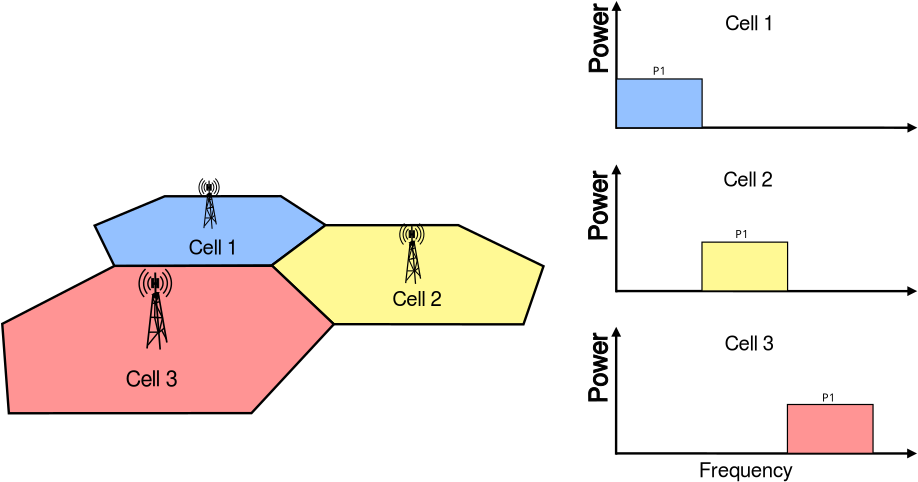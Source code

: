 <?xml version="1.0" encoding="UTF-8"?>
<dia:diagram xmlns:dia="http://www.lysator.liu.se/~alla/dia/">
  <dia:layer name="Background" visible="true" active="true">
    <dia:object type="Standard - Polygon" version="0" id="O0">
      <dia:attribute name="obj_pos">
        <dia:point val="14.871,20.615"/>
      </dia:attribute>
      <dia:attribute name="obj_bb">
        <dia:rectangle val="8.9,20.504;28.468,26.537"/>
      </dia:attribute>
      <dia:attribute name="poly_points">
        <dia:point val="14.871,20.615"/>
        <dia:point val="24.552,20.604"/>
        <dia:point val="28.293,23.025"/>
        <dia:point val="23.781,26.381"/>
        <dia:point val="10.687,26.436"/>
        <dia:point val="9.037,23.053"/>
      </dia:attribute>
      <dia:attribute name="line_width">
        <dia:real val="0.2"/>
      </dia:attribute>
      <dia:attribute name="inner_color">
        <dia:color val="#94c1ff"/>
      </dia:attribute>
      <dia:attribute name="show_background">
        <dia:boolean val="true"/>
      </dia:attribute>
    </dia:object>
    <dia:object type="Standard - Polygon" version="0" id="O1">
      <dia:attribute name="obj_pos">
        <dia:point val="28.264,23.024"/>
      </dia:attribute>
      <dia:attribute name="obj_bb">
        <dia:rectangle val="23.631,22.919;46.564,31.387"/>
      </dia:attribute>
      <dia:attribute name="poly_points">
        <dia:point val="28.264,23.024"/>
        <dia:point val="39.335,23.019"/>
        <dia:point val="46.44,26.442"/>
        <dia:point val="44.771,31.287"/>
        <dia:point val="28.961,31.272"/>
        <dia:point val="23.786,26.382"/>
      </dia:attribute>
      <dia:attribute name="line_width">
        <dia:real val="0.2"/>
      </dia:attribute>
      <dia:attribute name="inner_color">
        <dia:color val="#fff994"/>
      </dia:attribute>
      <dia:attribute name="show_background">
        <dia:boolean val="true"/>
      </dia:attribute>
    </dia:object>
    <dia:object type="Standard - Polygon" version="0" id="O2">
      <dia:attribute name="obj_pos">
        <dia:point val="10.697,26.413"/>
      </dia:attribute>
      <dia:attribute name="obj_bb">
        <dia:rectangle val="1.232,26.306;29.11,38.795"/>
      </dia:attribute>
      <dia:attribute name="poly_points">
        <dia:point val="10.697,26.413"/>
        <dia:point val="23.831,26.406"/>
        <dia:point val="28.969,31.275"/>
        <dia:point val="22.103,38.685"/>
        <dia:point val="1.887,38.695"/>
        <dia:point val="1.337,31.245"/>
      </dia:attribute>
      <dia:attribute name="line_width">
        <dia:real val="0.2"/>
      </dia:attribute>
      <dia:attribute name="inner_color">
        <dia:color val="#ff9494"/>
      </dia:attribute>
      <dia:attribute name="show_background">
        <dia:boolean val="true"/>
      </dia:attribute>
    </dia:object>
    <dia:object type="Standard - Text" version="1" id="O3">
      <dia:attribute name="obj_pos">
        <dia:point val="11.633,36.443"/>
      </dia:attribute>
      <dia:attribute name="obj_bb">
        <dia:rectangle val="11.633,34.815;16.108,36.805"/>
      </dia:attribute>
      <dia:attribute name="text">
        <dia:composite type="text">
          <dia:attribute name="string">
            <dia:string>#Cell 3#</dia:string>
          </dia:attribute>
          <dia:attribute name="font">
            <dia:font family="FreeSans" style="0" name="Courier"/>
          </dia:attribute>
          <dia:attribute name="height">
            <dia:real val="2.258"/>
          </dia:attribute>
          <dia:attribute name="pos">
            <dia:point val="11.633,36.443"/>
          </dia:attribute>
          <dia:attribute name="color">
            <dia:color val="#000000"/>
          </dia:attribute>
          <dia:attribute name="alignment">
            <dia:enum val="0"/>
          </dia:attribute>
        </dia:composite>
      </dia:attribute>
      <dia:attribute name="valign">
        <dia:enum val="3"/>
      </dia:attribute>
    </dia:object>
    <dia:object type="Standard - Text" version="1" id="O4">
      <dia:attribute name="obj_pos">
        <dia:point val="16.872,25.473"/>
      </dia:attribute>
      <dia:attribute name="obj_bb">
        <dia:rectangle val="16.872,23.948;21.064,25.813"/>
      </dia:attribute>
      <dia:attribute name="text">
        <dia:composite type="text">
          <dia:attribute name="string">
            <dia:string>#Cell 1#</dia:string>
          </dia:attribute>
          <dia:attribute name="font">
            <dia:font family="FreeSans" style="0" name="Courier"/>
          </dia:attribute>
          <dia:attribute name="height">
            <dia:real val="2.117"/>
          </dia:attribute>
          <dia:attribute name="pos">
            <dia:point val="16.872,25.473"/>
          </dia:attribute>
          <dia:attribute name="color">
            <dia:color val="#000000"/>
          </dia:attribute>
          <dia:attribute name="alignment">
            <dia:enum val="0"/>
          </dia:attribute>
        </dia:composite>
      </dia:attribute>
      <dia:attribute name="valign">
        <dia:enum val="3"/>
      </dia:attribute>
    </dia:object>
    <dia:object type="Standard - Text" version="1" id="O5">
      <dia:attribute name="obj_pos">
        <dia:point val="33.863,29.766"/>
      </dia:attribute>
      <dia:attribute name="obj_bb">
        <dia:rectangle val="33.863,28.241;38.056,30.106"/>
      </dia:attribute>
      <dia:attribute name="text">
        <dia:composite type="text">
          <dia:attribute name="string">
            <dia:string>#Cell 2#</dia:string>
          </dia:attribute>
          <dia:attribute name="font">
            <dia:font family="FreeSans" style="0" name="Courier"/>
          </dia:attribute>
          <dia:attribute name="height">
            <dia:real val="2.117"/>
          </dia:attribute>
          <dia:attribute name="pos">
            <dia:point val="33.863,29.766"/>
          </dia:attribute>
          <dia:attribute name="color">
            <dia:color val="#000000"/>
          </dia:attribute>
          <dia:attribute name="alignment">
            <dia:enum val="0"/>
          </dia:attribute>
        </dia:composite>
      </dia:attribute>
      <dia:attribute name="valign">
        <dia:enum val="3"/>
      </dia:attribute>
    </dia:object>
    <dia:object type="Standard - Text" version="1" id="O6">
      <dia:attribute name="obj_pos">
        <dia:point val="61.578,6.77"/>
      </dia:attribute>
      <dia:attribute name="obj_bb">
        <dia:rectangle val="61.578,5.245;65.771,7.11"/>
      </dia:attribute>
      <dia:attribute name="text">
        <dia:composite type="text">
          <dia:attribute name="string">
            <dia:string>#Cell 1#</dia:string>
          </dia:attribute>
          <dia:attribute name="font">
            <dia:font family="FreeSans" style="0" name="Courier"/>
          </dia:attribute>
          <dia:attribute name="height">
            <dia:real val="2.117"/>
          </dia:attribute>
          <dia:attribute name="pos">
            <dia:point val="61.578,6.77"/>
          </dia:attribute>
          <dia:attribute name="color">
            <dia:color val="#000000"/>
          </dia:attribute>
          <dia:attribute name="alignment">
            <dia:enum val="0"/>
          </dia:attribute>
        </dia:composite>
      </dia:attribute>
      <dia:attribute name="valign">
        <dia:enum val="3"/>
      </dia:attribute>
    </dia:object>
    <dia:object type="Standard - Text" version="1" id="O7">
      <dia:attribute name="obj_pos">
        <dia:point val="61.439,19.791"/>
      </dia:attribute>
      <dia:attribute name="obj_bb">
        <dia:rectangle val="61.439,18.266;65.632,20.131"/>
      </dia:attribute>
      <dia:attribute name="text">
        <dia:composite type="text">
          <dia:attribute name="string">
            <dia:string>#Cell 2#</dia:string>
          </dia:attribute>
          <dia:attribute name="font">
            <dia:font family="FreeSans" style="0" name="Courier"/>
          </dia:attribute>
          <dia:attribute name="height">
            <dia:real val="2.117"/>
          </dia:attribute>
          <dia:attribute name="pos">
            <dia:point val="61.439,19.791"/>
          </dia:attribute>
          <dia:attribute name="color">
            <dia:color val="#000000"/>
          </dia:attribute>
          <dia:attribute name="alignment">
            <dia:enum val="0"/>
          </dia:attribute>
        </dia:composite>
      </dia:attribute>
      <dia:attribute name="valign">
        <dia:enum val="3"/>
      </dia:attribute>
    </dia:object>
    <dia:object type="Standard - Text" version="1" id="O8">
      <dia:attribute name="obj_pos">
        <dia:point val="61.553,33.467"/>
      </dia:attribute>
      <dia:attribute name="obj_bb">
        <dia:rectangle val="61.553,31.942;65.745,33.807"/>
      </dia:attribute>
      <dia:attribute name="text">
        <dia:composite type="text">
          <dia:attribute name="string">
            <dia:string>#Cell 3#</dia:string>
          </dia:attribute>
          <dia:attribute name="font">
            <dia:font family="FreeSans" style="0" name="Courier"/>
          </dia:attribute>
          <dia:attribute name="height">
            <dia:real val="2.117"/>
          </dia:attribute>
          <dia:attribute name="pos">
            <dia:point val="61.553,33.467"/>
          </dia:attribute>
          <dia:attribute name="color">
            <dia:color val="#000000"/>
          </dia:attribute>
          <dia:attribute name="alignment">
            <dia:enum val="0"/>
          </dia:attribute>
        </dia:composite>
      </dia:attribute>
      <dia:attribute name="valign">
        <dia:enum val="3"/>
      </dia:attribute>
    </dia:object>
    <dia:object type="Standard - Text" version="1" id="O9">
      <dia:attribute name="obj_pos">
        <dia:point val="59.39,44.033"/>
      </dia:attribute>
      <dia:attribute name="obj_bb">
        <dia:rectangle val="59.39,42.508;67.207,44.373"/>
      </dia:attribute>
      <dia:attribute name="text">
        <dia:composite type="text">
          <dia:attribute name="string">
            <dia:string>#Frequency#</dia:string>
          </dia:attribute>
          <dia:attribute name="font">
            <dia:font family="FreeSans" style="0" name="Courier"/>
          </dia:attribute>
          <dia:attribute name="height">
            <dia:real val="2.117"/>
          </dia:attribute>
          <dia:attribute name="pos">
            <dia:point val="59.39,44.033"/>
          </dia:attribute>
          <dia:attribute name="color">
            <dia:color val="#000000"/>
          </dia:attribute>
          <dia:attribute name="alignment">
            <dia:enum val="0"/>
          </dia:attribute>
        </dia:composite>
      </dia:attribute>
      <dia:attribute name="valign">
        <dia:enum val="3"/>
      </dia:attribute>
    </dia:object>
    <dia:object type="Standard - Line" version="0" id="O10">
      <dia:attribute name="obj_pos">
        <dia:point val="52.47,42.042"/>
      </dia:attribute>
      <dia:attribute name="obj_bb">
        <dia:rectangle val="52.37,41.634;77.668,42.458"/>
      </dia:attribute>
      <dia:attribute name="conn_endpoints">
        <dia:point val="52.47,42.042"/>
        <dia:point val="77.444,42.046"/>
      </dia:attribute>
      <dia:attribute name="numcp">
        <dia:int val="1"/>
      </dia:attribute>
      <dia:attribute name="line_width">
        <dia:real val="0.2"/>
      </dia:attribute>
      <dia:attribute name="end_arrow">
        <dia:enum val="3"/>
      </dia:attribute>
      <dia:attribute name="end_arrow_length">
        <dia:real val="0.5"/>
      </dia:attribute>
      <dia:attribute name="end_arrow_width">
        <dia:real val="0.5"/>
      </dia:attribute>
    </dia:object>
    <dia:object type="Standard - Line" version="0" id="O11">
      <dia:attribute name="obj_pos">
        <dia:point val="52.49,42.144"/>
      </dia:attribute>
      <dia:attribute name="obj_bb">
        <dia:rectangle val="52.086,31.388;52.909,42.244"/>
      </dia:attribute>
      <dia:attribute name="conn_endpoints">
        <dia:point val="52.49,42.144"/>
        <dia:point val="52.498,31.611"/>
      </dia:attribute>
      <dia:attribute name="numcp">
        <dia:int val="1"/>
      </dia:attribute>
      <dia:attribute name="line_width">
        <dia:real val="0.2"/>
      </dia:attribute>
      <dia:attribute name="end_arrow">
        <dia:enum val="3"/>
      </dia:attribute>
      <dia:attribute name="end_arrow_length">
        <dia:real val="0.5"/>
      </dia:attribute>
      <dia:attribute name="end_arrow_width">
        <dia:real val="0.5"/>
      </dia:attribute>
    </dia:object>
    <dia:object type="Standard - Outline" version="0" id="O12">
      <dia:attribute name="obj_pos">
        <dia:point val="50.197,37.672"/>
      </dia:attribute>
      <dia:attribute name="obj_bb">
        <dia:rectangle val="50.197,32.046;51.697,37.672"/>
      </dia:attribute>
      <dia:attribute name="meta">
        <dia:composite type="dict"/>
      </dia:attribute>
      <dia:attribute name="name">
        <dia:string>#Power#</dia:string>
      </dia:attribute>
      <dia:attribute name="rotation">
        <dia:real val="90"/>
      </dia:attribute>
      <dia:attribute name="text_font">
        <dia:font family="FreeSans" style="0" name="Courier"/>
      </dia:attribute>
      <dia:attribute name="text_height">
        <dia:real val="2.117"/>
      </dia:attribute>
      <dia:attribute name="line_width">
        <dia:real val="0"/>
      </dia:attribute>
      <dia:attribute name="line_colour">
        <dia:color val="#000000"/>
      </dia:attribute>
      <dia:attribute name="fill_colour">
        <dia:color val="#000000"/>
      </dia:attribute>
      <dia:attribute name="show_background">
        <dia:boolean val="true"/>
      </dia:attribute>
    </dia:object>
    <dia:object type="Standard - Text" version="1" id="O13">
      <dia:attribute name="obj_pos">
        <dia:point val="69.657,37.72"/>
      </dia:attribute>
      <dia:attribute name="obj_bb">
        <dia:rectangle val="69.657,36.88;70.777,37.935"/>
      </dia:attribute>
      <dia:attribute name="text">
        <dia:composite type="text">
          <dia:attribute name="string">
            <dia:string>#P1#</dia:string>
          </dia:attribute>
          <dia:attribute name="font">
            <dia:font family="sans" style="0" name="Helvetica"/>
          </dia:attribute>
          <dia:attribute name="height">
            <dia:real val="1.129"/>
          </dia:attribute>
          <dia:attribute name="pos">
            <dia:point val="69.657,37.72"/>
          </dia:attribute>
          <dia:attribute name="color">
            <dia:color val="#000000"/>
          </dia:attribute>
          <dia:attribute name="alignment">
            <dia:enum val="0"/>
          </dia:attribute>
        </dia:composite>
      </dia:attribute>
      <dia:attribute name="valign">
        <dia:enum val="3"/>
      </dia:attribute>
    </dia:object>
    <dia:object type="Standard - Line" version="0" id="O14">
      <dia:attribute name="obj_pos">
        <dia:point val="52.485,28.514"/>
      </dia:attribute>
      <dia:attribute name="obj_bb">
        <dia:rectangle val="52.385,28.106;77.683,28.93"/>
      </dia:attribute>
      <dia:attribute name="conn_endpoints">
        <dia:point val="52.485,28.514"/>
        <dia:point val="77.46,28.518"/>
      </dia:attribute>
      <dia:attribute name="numcp">
        <dia:int val="1"/>
      </dia:attribute>
      <dia:attribute name="line_width">
        <dia:real val="0.2"/>
      </dia:attribute>
      <dia:attribute name="end_arrow">
        <dia:enum val="3"/>
      </dia:attribute>
      <dia:attribute name="end_arrow_length">
        <dia:real val="0.5"/>
      </dia:attribute>
      <dia:attribute name="end_arrow_width">
        <dia:real val="0.5"/>
      </dia:attribute>
    </dia:object>
    <dia:object type="Standard - Line" version="0" id="O15">
      <dia:attribute name="obj_pos">
        <dia:point val="52.505,28.616"/>
      </dia:attribute>
      <dia:attribute name="obj_bb">
        <dia:rectangle val="52.101,17.859;52.925,28.716"/>
      </dia:attribute>
      <dia:attribute name="conn_endpoints">
        <dia:point val="52.505,28.616"/>
        <dia:point val="52.514,18.083"/>
      </dia:attribute>
      <dia:attribute name="numcp">
        <dia:int val="1"/>
      </dia:attribute>
      <dia:attribute name="line_width">
        <dia:real val="0.2"/>
      </dia:attribute>
      <dia:attribute name="end_arrow">
        <dia:enum val="3"/>
      </dia:attribute>
      <dia:attribute name="end_arrow_length">
        <dia:real val="0.5"/>
      </dia:attribute>
      <dia:attribute name="end_arrow_width">
        <dia:real val="0.5"/>
      </dia:attribute>
    </dia:object>
    <dia:object type="Standard - Text" version="1" id="O16">
      <dia:attribute name="obj_pos">
        <dia:point val="62.41,24.095"/>
      </dia:attribute>
      <dia:attribute name="obj_bb">
        <dia:rectangle val="62.41,23.255;63.53,24.31"/>
      </dia:attribute>
      <dia:attribute name="text">
        <dia:composite type="text">
          <dia:attribute name="string">
            <dia:string>#P1#</dia:string>
          </dia:attribute>
          <dia:attribute name="font">
            <dia:font family="sans" style="0" name="Helvetica"/>
          </dia:attribute>
          <dia:attribute name="height">
            <dia:real val="1.129"/>
          </dia:attribute>
          <dia:attribute name="pos">
            <dia:point val="62.41,24.095"/>
          </dia:attribute>
          <dia:attribute name="color">
            <dia:color val="#000000"/>
          </dia:attribute>
          <dia:attribute name="alignment">
            <dia:enum val="0"/>
          </dia:attribute>
        </dia:composite>
      </dia:attribute>
      <dia:attribute name="valign">
        <dia:enum val="3"/>
      </dia:attribute>
    </dia:object>
    <dia:object type="Standard - Line" version="0" id="O17">
      <dia:attribute name="obj_pos">
        <dia:point val="52.496,14.895"/>
      </dia:attribute>
      <dia:attribute name="obj_bb">
        <dia:rectangle val="52.396,14.487;77.694,15.31"/>
      </dia:attribute>
      <dia:attribute name="conn_endpoints">
        <dia:point val="52.496,14.895"/>
        <dia:point val="77.47,14.899"/>
      </dia:attribute>
      <dia:attribute name="numcp">
        <dia:int val="1"/>
      </dia:attribute>
      <dia:attribute name="line_width">
        <dia:real val="0.2"/>
      </dia:attribute>
      <dia:attribute name="end_arrow">
        <dia:enum val="3"/>
      </dia:attribute>
      <dia:attribute name="end_arrow_length">
        <dia:real val="0.5"/>
      </dia:attribute>
      <dia:attribute name="end_arrow_width">
        <dia:real val="0.5"/>
      </dia:attribute>
    </dia:object>
    <dia:object type="Standard - Line" version="0" id="O18">
      <dia:attribute name="obj_pos">
        <dia:point val="52.516,14.997"/>
      </dia:attribute>
      <dia:attribute name="obj_bb">
        <dia:rectangle val="52.112,4.24;52.935,15.097"/>
      </dia:attribute>
      <dia:attribute name="conn_endpoints">
        <dia:point val="52.516,14.997"/>
        <dia:point val="52.524,4.464"/>
      </dia:attribute>
      <dia:attribute name="numcp">
        <dia:int val="1"/>
      </dia:attribute>
      <dia:attribute name="line_width">
        <dia:real val="0.2"/>
      </dia:attribute>
      <dia:attribute name="end_arrow">
        <dia:enum val="3"/>
      </dia:attribute>
      <dia:attribute name="end_arrow_length">
        <dia:real val="0.5"/>
      </dia:attribute>
      <dia:attribute name="end_arrow_width">
        <dia:real val="0.5"/>
      </dia:attribute>
    </dia:object>
    <dia:object type="Standard - Text" version="1" id="O19">
      <dia:attribute name="obj_pos">
        <dia:point val="55.548,10.476"/>
      </dia:attribute>
      <dia:attribute name="obj_bb">
        <dia:rectangle val="55.548,9.636;56.668,10.691"/>
      </dia:attribute>
      <dia:attribute name="text">
        <dia:composite type="text">
          <dia:attribute name="string">
            <dia:string>#P1#</dia:string>
          </dia:attribute>
          <dia:attribute name="font">
            <dia:font family="sans" style="0" name="Helvetica"/>
          </dia:attribute>
          <dia:attribute name="height">
            <dia:real val="1.129"/>
          </dia:attribute>
          <dia:attribute name="pos">
            <dia:point val="55.548,10.476"/>
          </dia:attribute>
          <dia:attribute name="color">
            <dia:color val="#000000"/>
          </dia:attribute>
          <dia:attribute name="alignment">
            <dia:enum val="0"/>
          </dia:attribute>
        </dia:composite>
      </dia:attribute>
      <dia:attribute name="valign">
        <dia:enum val="3"/>
      </dia:attribute>
    </dia:object>
    <dia:object type="Standard - Box" version="0" id="O20">
      <dia:attribute name="obj_pos">
        <dia:point val="52.525,10.838"/>
      </dia:attribute>
      <dia:attribute name="obj_bb">
        <dia:rectangle val="52.475,10.788;59.708,14.956"/>
      </dia:attribute>
      <dia:attribute name="elem_corner">
        <dia:point val="52.525,10.838"/>
      </dia:attribute>
      <dia:attribute name="elem_width">
        <dia:real val="7.133"/>
      </dia:attribute>
      <dia:attribute name="elem_height">
        <dia:real val="4.068"/>
      </dia:attribute>
      <dia:attribute name="border_width">
        <dia:real val="0.1"/>
      </dia:attribute>
      <dia:attribute name="inner_color">
        <dia:color val="#94c1ff"/>
      </dia:attribute>
      <dia:attribute name="show_background">
        <dia:boolean val="true"/>
      </dia:attribute>
    </dia:object>
    <dia:object type="Standard - Box" version="0" id="O21">
      <dia:attribute name="obj_pos">
        <dia:point val="59.648,24.435"/>
      </dia:attribute>
      <dia:attribute name="obj_bb">
        <dia:rectangle val="59.598,24.385;66.831,28.552"/>
      </dia:attribute>
      <dia:attribute name="elem_corner">
        <dia:point val="59.648,24.435"/>
      </dia:attribute>
      <dia:attribute name="elem_width">
        <dia:real val="7.133"/>
      </dia:attribute>
      <dia:attribute name="elem_height">
        <dia:real val="4.068"/>
      </dia:attribute>
      <dia:attribute name="border_width">
        <dia:real val="0.1"/>
      </dia:attribute>
      <dia:attribute name="inner_color">
        <dia:color val="#fff994"/>
      </dia:attribute>
      <dia:attribute name="show_background">
        <dia:boolean val="true"/>
      </dia:attribute>
      <dia:attribute name="aspect">
        <dia:enum val="1"/>
      </dia:attribute>
    </dia:object>
    <dia:object type="Standard - Box" version="0" id="O22">
      <dia:attribute name="obj_pos">
        <dia:point val="66.769,37.965"/>
      </dia:attribute>
      <dia:attribute name="obj_bb">
        <dia:rectangle val="66.719,37.915;73.952,42.082"/>
      </dia:attribute>
      <dia:attribute name="elem_corner">
        <dia:point val="66.769,37.965"/>
      </dia:attribute>
      <dia:attribute name="elem_width">
        <dia:real val="7.133"/>
      </dia:attribute>
      <dia:attribute name="elem_height">
        <dia:real val="4.068"/>
      </dia:attribute>
      <dia:attribute name="border_width">
        <dia:real val="0.1"/>
      </dia:attribute>
      <dia:attribute name="inner_color">
        <dia:color val="#ff9494"/>
      </dia:attribute>
      <dia:attribute name="show_background">
        <dia:boolean val="true"/>
      </dia:attribute>
    </dia:object>
    <dia:object type="Standard - Outline" version="0" id="O23">
      <dia:attribute name="obj_pos">
        <dia:point val="50.188,24.172"/>
      </dia:attribute>
      <dia:attribute name="obj_bb">
        <dia:rectangle val="50.188,18.546;51.688,24.172"/>
      </dia:attribute>
      <dia:attribute name="meta">
        <dia:composite type="dict"/>
      </dia:attribute>
      <dia:attribute name="name">
        <dia:string>#Power#</dia:string>
      </dia:attribute>
      <dia:attribute name="rotation">
        <dia:real val="90"/>
      </dia:attribute>
      <dia:attribute name="text_font">
        <dia:font family="FreeSans" style="0" name="Courier"/>
      </dia:attribute>
      <dia:attribute name="text_height">
        <dia:real val="2.117"/>
      </dia:attribute>
      <dia:attribute name="line_width">
        <dia:real val="0"/>
      </dia:attribute>
      <dia:attribute name="line_colour">
        <dia:color val="#000000"/>
      </dia:attribute>
      <dia:attribute name="fill_colour">
        <dia:color val="#000000"/>
      </dia:attribute>
      <dia:attribute name="show_background">
        <dia:boolean val="true"/>
      </dia:attribute>
    </dia:object>
    <dia:object type="Standard - Outline" version="0" id="O24">
      <dia:attribute name="obj_pos">
        <dia:point val="50.233,10.235"/>
      </dia:attribute>
      <dia:attribute name="obj_bb">
        <dia:rectangle val="50.233,4.609;51.733,10.235"/>
      </dia:attribute>
      <dia:attribute name="meta">
        <dia:composite type="dict"/>
      </dia:attribute>
      <dia:attribute name="name">
        <dia:string>#Power#</dia:string>
      </dia:attribute>
      <dia:attribute name="rotation">
        <dia:real val="90"/>
      </dia:attribute>
      <dia:attribute name="text_font">
        <dia:font family="FreeSans" style="0" name="Courier"/>
      </dia:attribute>
      <dia:attribute name="text_height">
        <dia:real val="2.117"/>
      </dia:attribute>
      <dia:attribute name="line_width">
        <dia:real val="0"/>
      </dia:attribute>
      <dia:attribute name="line_colour">
        <dia:color val="#000000"/>
      </dia:attribute>
      <dia:attribute name="fill_colour">
        <dia:color val="#000000"/>
      </dia:attribute>
      <dia:attribute name="show_background">
        <dia:boolean val="true"/>
      </dia:attribute>
    </dia:object>
    <dia:group>
      <dia:object type="Standard - Arc" version="0" id="O25">
        <dia:attribute name="obj_pos">
          <dia:point val="13.746,27.308"/>
        </dia:attribute>
        <dia:attribute name="obj_bb">
          <dia:rectangle val="13.41,27.245;13.809,28.494"/>
        </dia:attribute>
        <dia:attribute name="conn_endpoints">
          <dia:point val="13.746,27.308"/>
          <dia:point val="13.7,28.431"/>
        </dia:attribute>
        <dia:attribute name="curve_distance">
          <dia:real val="0.252"/>
        </dia:attribute>
        <dia:attribute name="line_width">
          <dia:real val="0.12"/>
        </dia:attribute>
      </dia:object>
      <dia:object type="Standard - Arc" version="0" id="O26">
        <dia:attribute name="obj_pos">
          <dia:point val="13.521,26.941"/>
        </dia:attribute>
        <dia:attribute name="obj_bb">
          <dia:rectangle val="13.057,26.878;13.584,28.799"/>
        </dia:attribute>
        <dia:attribute name="conn_endpoints">
          <dia:point val="13.521,26.941"/>
          <dia:point val="13.426,28.736"/>
        </dia:attribute>
        <dia:attribute name="curve_distance">
          <dia:real val="0.355"/>
        </dia:attribute>
        <dia:attribute name="line_width">
          <dia:real val="0.12"/>
        </dia:attribute>
      </dia:object>
      <dia:object type="Standard - Arc" version="0" id="O27">
        <dia:attribute name="obj_pos">
          <dia:point val="13.276,26.676"/>
        </dia:attribute>
        <dia:attribute name="obj_bb">
          <dia:rectangle val="12.684,26.613;13.339,29.069"/>
        </dia:attribute>
        <dia:attribute name="conn_endpoints">
          <dia:point val="13.276,26.676"/>
          <dia:point val="13.161,29.006"/>
        </dia:attribute>
        <dia:attribute name="curve_distance">
          <dia:real val="0.473"/>
        </dia:attribute>
        <dia:attribute name="line_width">
          <dia:real val="0.12"/>
        </dia:attribute>
      </dia:object>
      <dia:object type="Standard - Arc" version="0" id="O28">
        <dia:attribute name="obj_pos">
          <dia:point val="14.488,28.445"/>
        </dia:attribute>
        <dia:attribute name="obj_bb">
          <dia:rectangle val="14.427,27.229;14.797,28.506"/>
        </dia:attribute>
        <dia:attribute name="conn_endpoints">
          <dia:point val="14.488,28.445"/>
          <dia:point val="14.496,27.289"/>
        </dia:attribute>
        <dia:attribute name="curve_distance">
          <dia:real val="0.245"/>
        </dia:attribute>
        <dia:attribute name="line_width">
          <dia:real val="0.12"/>
        </dia:attribute>
      </dia:object>
      <dia:object type="Standard - Arc" version="0" id="O29">
        <dia:attribute name="obj_pos">
          <dia:point val="14.742,28.715"/>
        </dia:attribute>
        <dia:attribute name="obj_bb">
          <dia:rectangle val="14.613,26.895;15.156,28.777"/>
        </dia:attribute>
        <dia:attribute name="conn_endpoints">
          <dia:point val="14.742,28.715"/>
          <dia:point val="14.675,26.957"/>
        </dia:attribute>
        <dia:attribute name="curve_distance">
          <dia:real val="0.387"/>
        </dia:attribute>
        <dia:attribute name="line_width">
          <dia:real val="0.12"/>
        </dia:attribute>
      </dia:object>
      <dia:object type="Standard - Arc" version="0" id="O30">
        <dia:attribute name="obj_pos">
          <dia:point val="14.981,28.997"/>
        </dia:attribute>
        <dia:attribute name="obj_bb">
          <dia:rectangle val="14.859,26.621;15.492,29.059"/>
        </dia:attribute>
        <dia:attribute name="conn_endpoints">
          <dia:point val="14.981,28.997"/>
          <dia:point val="14.921,26.682"/>
        </dia:attribute>
        <dia:attribute name="curve_distance">
          <dia:real val="0.482"/>
        </dia:attribute>
        <dia:attribute name="line_width">
          <dia:real val="0.12"/>
        </dia:attribute>
      </dia:object>
      <dia:object type="Standard - Line" version="0" id="O31">
        <dia:attribute name="obj_pos">
          <dia:point val="13.403,33.297"/>
        </dia:attribute>
        <dia:attribute name="obj_bb">
          <dia:rectangle val="13.325,28.715;13.982,33.374"/>
        </dia:attribute>
        <dia:attribute name="conn_endpoints">
          <dia:point val="13.403,33.297"/>
          <dia:point val="13.904,28.793"/>
        </dia:attribute>
        <dia:attribute name="numcp">
          <dia:int val="1"/>
        </dia:attribute>
        <dia:attribute name="line_width">
          <dia:real val="0.14"/>
        </dia:attribute>
        <dia:connections>
          <dia:connection handle="1" to="O41" connection="0"/>
        </dia:connections>
      </dia:object>
      <dia:object type="Standard - Line" version="0" id="O32">
        <dia:attribute name="obj_pos">
          <dia:point val="14.496,33.385"/>
        </dia:attribute>
        <dia:attribute name="obj_bb">
          <dia:rectangle val="14.056,28.701;14.571,33.46"/>
        </dia:attribute>
        <dia:attribute name="conn_endpoints">
          <dia:point val="14.496,33.385"/>
          <dia:point val="14.131,28.776"/>
        </dia:attribute>
        <dia:attribute name="numcp">
          <dia:int val="1"/>
        </dia:attribute>
        <dia:attribute name="line_width">
          <dia:real val="0.14"/>
        </dia:attribute>
        <dia:connections>
          <dia:connection handle="1" to="O40" connection="0"/>
        </dia:connections>
      </dia:object>
      <dia:object type="Standard - Line" version="0" id="O33">
        <dia:attribute name="obj_pos">
          <dia:point val="15.056,32.802"/>
        </dia:attribute>
        <dia:attribute name="obj_bb">
          <dia:rectangle val="14.251,28.591;15.137,32.883"/>
        </dia:attribute>
        <dia:attribute name="conn_endpoints">
          <dia:point val="15.056,32.802"/>
          <dia:point val="14.332,28.672"/>
        </dia:attribute>
        <dia:attribute name="numcp">
          <dia:int val="1"/>
        </dia:attribute>
        <dia:attribute name="line_width">
          <dia:real val="0.14"/>
        </dia:attribute>
        <dia:connections>
          <dia:connection handle="1" to="O42" connection="2"/>
        </dia:connections>
      </dia:object>
      <dia:object type="Standard - Line" version="0" id="O34">
        <dia:attribute name="obj_pos">
          <dia:point val="13.705,30.694"/>
        </dia:attribute>
        <dia:attribute name="obj_bb">
          <dia:rectangle val="13.643,30.631;14.427,30.785"/>
        </dia:attribute>
        <dia:attribute name="conn_endpoints">
          <dia:point val="13.705,30.694"/>
          <dia:point val="14.365,30.723"/>
        </dia:attribute>
        <dia:attribute name="numcp">
          <dia:int val="1"/>
        </dia:attribute>
        <dia:attribute name="line_width">
          <dia:real val="0.12"/>
        </dia:attribute>
        <dia:connections>
          <dia:connection handle="1" to="O38" connection="0"/>
        </dia:connections>
      </dia:object>
      <dia:object type="Standard - Line" version="0" id="O35">
        <dia:attribute name="obj_pos">
          <dia:point val="13.857,29.55"/>
        </dia:attribute>
        <dia:attribute name="obj_bb">
          <dia:rectangle val="13.784,29.371;14.345,29.623"/>
        </dia:attribute>
        <dia:attribute name="conn_endpoints">
          <dia:point val="13.857,29.55"/>
          <dia:point val="14.271,29.444"/>
        </dia:attribute>
        <dia:attribute name="numcp">
          <dia:int val="1"/>
        </dia:attribute>
        <dia:attribute name="line_width">
          <dia:real val="0.12"/>
        </dia:attribute>
        <dia:connections>
          <dia:connection handle="1" to="O39" connection="0"/>
        </dia:connections>
      </dia:object>
      <dia:object type="Standard - Line" version="0" id="O36">
        <dia:attribute name="obj_pos">
          <dia:point val="13.571,31.939"/>
        </dia:attribute>
        <dia:attribute name="obj_bb">
          <dia:rectangle val="13.511,31.877;14.37,31.999"/>
        </dia:attribute>
        <dia:attribute name="conn_endpoints">
          <dia:point val="13.571,31.939"/>
          <dia:point val="14.309,31.938"/>
        </dia:attribute>
        <dia:attribute name="numcp">
          <dia:int val="1"/>
        </dia:attribute>
        <dia:attribute name="line_width">
          <dia:real val="0.12"/>
        </dia:attribute>
      </dia:object>
      <dia:object type="Standard - Line" version="0" id="O37">
        <dia:attribute name="obj_pos">
          <dia:point val="14.378,31.972"/>
        </dia:attribute>
        <dia:attribute name="obj_bb">
          <dia:rectangle val="14.293,31.493;14.95,32.057"/>
        </dia:attribute>
        <dia:attribute name="conn_endpoints">
          <dia:point val="14.378,31.972"/>
          <dia:point val="14.866,31.577"/>
        </dia:attribute>
        <dia:attribute name="numcp">
          <dia:int val="1"/>
        </dia:attribute>
        <dia:attribute name="line_width">
          <dia:real val="0.12"/>
        </dia:attribute>
      </dia:object>
      <dia:object type="Standard - Line" version="0" id="O38">
        <dia:attribute name="obj_pos">
          <dia:point val="14.035,30.709"/>
        </dia:attribute>
        <dia:attribute name="obj_bb">
          <dia:rectangle val="13.972,30.646;14.757,30.8"/>
        </dia:attribute>
        <dia:attribute name="conn_endpoints">
          <dia:point val="14.035,30.709"/>
          <dia:point val="14.694,30.737"/>
        </dia:attribute>
        <dia:attribute name="numcp">
          <dia:int val="1"/>
        </dia:attribute>
        <dia:attribute name="line_width">
          <dia:real val="0.12"/>
        </dia:attribute>
        <dia:connections>
          <dia:connection handle="0" to="O34" connection="0"/>
          <dia:connection handle="1" to="O33" connection="0"/>
        </dia:connections>
      </dia:object>
      <dia:object type="Standard - Line" version="0" id="O39">
        <dia:attribute name="obj_pos">
          <dia:point val="14.064,29.497"/>
        </dia:attribute>
        <dia:attribute name="obj_bb">
          <dia:rectangle val="13.991,29.318;14.552,29.57"/>
        </dia:attribute>
        <dia:attribute name="conn_endpoints">
          <dia:point val="14.064,29.497"/>
          <dia:point val="14.479,29.391"/>
        </dia:attribute>
        <dia:attribute name="numcp">
          <dia:int val="1"/>
        </dia:attribute>
        <dia:attribute name="line_width">
          <dia:real val="0.12"/>
        </dia:attribute>
        <dia:connections>
          <dia:connection handle="0" to="O35" connection="0"/>
        </dia:connections>
      </dia:object>
      <dia:object type="Standard - Polygon" version="0" id="O40">
        <dia:attribute name="obj_pos">
          <dia:point val="14.131,28.776"/>
        </dia:attribute>
        <dia:attribute name="obj_bb">
          <dia:rectangle val="13.814,28.61;14.43,28.8"/>
        </dia:attribute>
        <dia:attribute name="poly_points">
          <dia:point val="14.131,28.776"/>
          <dia:point val="14.361,28.64"/>
          <dia:point val="14.109,28.631"/>
          <dia:point val="13.882,28.779"/>
        </dia:attribute>
        <dia:attribute name="line_width">
          <dia:real val="0.04"/>
        </dia:attribute>
        <dia:attribute name="inner_color">
          <dia:color val="#000000"/>
        </dia:attribute>
        <dia:attribute name="show_background">
          <dia:boolean val="true"/>
        </dia:attribute>
      </dia:object>
      <dia:object type="Standard - Polygon" version="0" id="O41">
        <dia:attribute name="obj_pos">
          <dia:point val="13.904,28.793"/>
        </dia:attribute>
        <dia:attribute name="obj_bb">
          <dia:rectangle val="13.842,28.773;14.183,29.101"/>
        </dia:attribute>
        <dia:attribute name="poly_points">
          <dia:point val="13.904,28.793"/>
          <dia:point val="14.125,28.793"/>
          <dia:point val="14.161,29.081"/>
          <dia:point val="13.865,29.081"/>
        </dia:attribute>
        <dia:attribute name="line_width">
          <dia:real val="0.04"/>
        </dia:attribute>
        <dia:attribute name="inner_color">
          <dia:color val="#000000"/>
        </dia:attribute>
        <dia:attribute name="show_background">
          <dia:boolean val="true"/>
        </dia:attribute>
      </dia:object>
      <dia:object type="Standard - Polygon" version="0" id="O42">
        <dia:attribute name="obj_pos">
          <dia:point val="14.147,28.789"/>
        </dia:attribute>
        <dia:attribute name="obj_bb">
          <dia:rectangle val="14.126,28.639;14.4,29.107"/>
        </dia:attribute>
        <dia:attribute name="poly_points">
          <dia:point val="14.147,28.789"/>
          <dia:point val="14.332,28.672"/>
          <dia:point val="14.378,28.964"/>
          <dia:point val="14.193,29.075"/>
        </dia:attribute>
        <dia:attribute name="line_width">
          <dia:real val="0.04"/>
        </dia:attribute>
        <dia:attribute name="inner_color">
          <dia:color val="#000000"/>
        </dia:attribute>
        <dia:attribute name="show_background">
          <dia:boolean val="true"/>
        </dia:attribute>
      </dia:object>
      <dia:object type="Standard - Line" version="0" id="O43">
        <dia:attribute name="obj_pos">
          <dia:point val="13.865,29.081"/>
        </dia:attribute>
        <dia:attribute name="obj_bb">
          <dia:rectangle val="13.785,29.001;14.144,29.577"/>
        </dia:attribute>
        <dia:attribute name="conn_endpoints">
          <dia:point val="13.865,29.081"/>
          <dia:point val="14.064,29.497"/>
        </dia:attribute>
        <dia:attribute name="numcp">
          <dia:int val="1"/>
        </dia:attribute>
        <dia:attribute name="line_width">
          <dia:real val="0.12"/>
        </dia:attribute>
        <dia:connections>
          <dia:connection handle="0" to="O41" connection="6"/>
          <dia:connection handle="1" to="O35" connection="0"/>
        </dia:connections>
      </dia:object>
      <dia:object type="Standard - Line" version="0" id="O44">
        <dia:attribute name="obj_pos">
          <dia:point val="14.378,28.964"/>
        </dia:attribute>
        <dia:attribute name="obj_bb">
          <dia:rectangle val="13.982,28.882;14.46,29.579"/>
        </dia:attribute>
        <dia:attribute name="conn_endpoints">
          <dia:point val="14.378,28.964"/>
          <dia:point val="14.064,29.497"/>
        </dia:attribute>
        <dia:attribute name="numcp">
          <dia:int val="1"/>
        </dia:attribute>
        <dia:attribute name="line_width">
          <dia:real val="0.12"/>
        </dia:attribute>
        <dia:connections>
          <dia:connection handle="0" to="O42" connection="4"/>
          <dia:connection handle="1" to="O35" connection="0"/>
        </dia:connections>
      </dia:object>
      <dia:object type="Standard - Line" version="0" id="O45">
        <dia:attribute name="obj_pos">
          <dia:point val="14.035,30.709"/>
        </dia:attribute>
        <dia:attribute name="obj_bb">
          <dia:rectangle val="13.974,29.436;14.126,30.77"/>
        </dia:attribute>
        <dia:attribute name="conn_endpoints">
          <dia:point val="14.035,30.709"/>
          <dia:point val="14.064,29.497"/>
        </dia:attribute>
        <dia:attribute name="numcp">
          <dia:int val="1"/>
        </dia:attribute>
        <dia:attribute name="line_width">
          <dia:real val="0.12"/>
        </dia:attribute>
        <dia:connections>
          <dia:connection handle="0" to="O34" connection="0"/>
          <dia:connection handle="1" to="O35" connection="0"/>
        </dia:connections>
      </dia:object>
      <dia:object type="Standard - Line" version="0" id="O46">
        <dia:attribute name="obj_pos">
          <dia:point val="14.694,30.737"/>
        </dia:attribute>
        <dia:attribute name="obj_bb">
          <dia:rectangle val="13.983,29.417;14.775,30.818"/>
        </dia:attribute>
        <dia:attribute name="conn_endpoints">
          <dia:point val="14.694,30.737"/>
          <dia:point val="14.064,29.497"/>
        </dia:attribute>
        <dia:attribute name="numcp">
          <dia:int val="1"/>
        </dia:attribute>
        <dia:attribute name="line_width">
          <dia:real val="0.12"/>
        </dia:attribute>
        <dia:connections>
          <dia:connection handle="0" to="O33" connection="0"/>
          <dia:connection handle="1" to="O35" connection="0"/>
        </dia:connections>
      </dia:object>
      <dia:object type="Standard - Line" version="0" id="O47">
        <dia:attribute name="obj_pos">
          <dia:point val="14.322,31.922"/>
        </dia:attribute>
        <dia:attribute name="obj_bb">
          <dia:rectangle val="13.963,30.636;14.394,31.995"/>
        </dia:attribute>
        <dia:attribute name="conn_endpoints">
          <dia:point val="14.322,31.922"/>
          <dia:point val="14.035,30.709"/>
        </dia:attribute>
        <dia:attribute name="numcp">
          <dia:int val="1"/>
        </dia:attribute>
        <dia:attribute name="line_width">
          <dia:real val="0.12"/>
        </dia:attribute>
        <dia:connections>
          <dia:connection handle="1" to="O34" connection="0"/>
        </dia:connections>
      </dia:object>
      <dia:object type="Standard - Line" version="0" id="O48">
        <dia:attribute name="obj_pos">
          <dia:point val="14.413,31.929"/>
        </dia:attribute>
        <dia:attribute name="obj_bb">
          <dia:rectangle val="14.341,30.665;14.766,32.001"/>
        </dia:attribute>
        <dia:attribute name="conn_endpoints">
          <dia:point val="14.413,31.929"/>
          <dia:point val="14.694,30.737"/>
        </dia:attribute>
        <dia:attribute name="numcp">
          <dia:int val="1"/>
        </dia:attribute>
        <dia:attribute name="line_width">
          <dia:real val="0.12"/>
        </dia:attribute>
        <dia:connections>
          <dia:connection handle="1" to="O33" connection="0"/>
        </dia:connections>
      </dia:object>
      <dia:object type="Standard - Line" version="0" id="O49">
        <dia:attribute name="obj_pos">
          <dia:point val="15.016,32.516"/>
        </dia:attribute>
        <dia:attribute name="obj_bb">
          <dia:rectangle val="14.541,31.694;15.097,32.597"/>
        </dia:attribute>
        <dia:attribute name="conn_endpoints">
          <dia:point val="15.016,32.516"/>
          <dia:point val="14.622,31.775"/>
        </dia:attribute>
        <dia:attribute name="numcp">
          <dia:int val="1"/>
        </dia:attribute>
        <dia:attribute name="line_width">
          <dia:real val="0.12"/>
        </dia:attribute>
        <dia:connections>
          <dia:connection handle="1" to="O37" connection="0"/>
        </dia:connections>
      </dia:object>
      <dia:object type="Standard - Line" version="0" id="O50">
        <dia:attribute name="obj_pos">
          <dia:point val="13.479,33.008"/>
        </dia:attribute>
        <dia:attribute name="obj_bb">
          <dia:rectangle val="13.395,31.848;14.439,33.093"/>
        </dia:attribute>
        <dia:attribute name="conn_endpoints">
          <dia:point val="13.479,33.008"/>
          <dia:point val="14.355,31.932"/>
        </dia:attribute>
        <dia:attribute name="numcp">
          <dia:int val="1"/>
        </dia:attribute>
        <dia:attribute name="line_width">
          <dia:real val="0.12"/>
        </dia:attribute>
      </dia:object>
      <dia:object type="Standard - Polygon" version="0" id="O51">
        <dia:attribute name="obj_pos">
          <dia:point val="13.793,27.476"/>
        </dia:attribute>
        <dia:attribute name="obj_bb">
          <dia:rectangle val="13.773,27.456;13.975,28.249"/>
        </dia:attribute>
        <dia:attribute name="poly_points">
          <dia:point val="13.793,27.476"/>
          <dia:point val="13.955,27.476"/>
          <dia:point val="13.955,28.229"/>
          <dia:point val="13.793,28.226"/>
        </dia:attribute>
        <dia:attribute name="line_width">
          <dia:real val="0.04"/>
        </dia:attribute>
        <dia:attribute name="inner_color">
          <dia:color val="#000000"/>
        </dia:attribute>
        <dia:attribute name="show_background">
          <dia:boolean val="true"/>
        </dia:attribute>
      </dia:object>
      <dia:object type="Standard - Polygon" version="0" id="O52">
        <dia:attribute name="obj_pos">
          <dia:point val="14.207,27.484"/>
        </dia:attribute>
        <dia:attribute name="obj_bb">
          <dia:rectangle val="14.187,27.464;14.39,28.257"/>
        </dia:attribute>
        <dia:attribute name="poly_points">
          <dia:point val="14.207,27.484"/>
          <dia:point val="14.37,27.484"/>
          <dia:point val="14.37,28.236"/>
          <dia:point val="14.207,28.234"/>
        </dia:attribute>
        <dia:attribute name="line_width">
          <dia:real val="0.04"/>
        </dia:attribute>
        <dia:attribute name="inner_color">
          <dia:color val="#000000"/>
        </dia:attribute>
        <dia:attribute name="show_background">
          <dia:boolean val="true"/>
        </dia:attribute>
      </dia:object>
      <dia:object type="Standard - Polygon" version="0" id="O53">
        <dia:attribute name="obj_pos">
          <dia:point val="13.955,27.829"/>
        </dia:attribute>
        <dia:attribute name="obj_bb">
          <dia:rectangle val="13.935,27.806;14.228,27.976"/>
        </dia:attribute>
        <dia:attribute name="poly_points">
          <dia:point val="13.955,27.829"/>
          <dia:point val="14.208,27.826"/>
          <dia:point val="14.205,27.956"/>
          <dia:point val="13.958,27.954"/>
        </dia:attribute>
        <dia:attribute name="line_width">
          <dia:real val="0.04"/>
        </dia:attribute>
        <dia:attribute name="inner_color">
          <dia:color val="#000000"/>
        </dia:attribute>
        <dia:attribute name="show_background">
          <dia:boolean val="true"/>
        </dia:attribute>
      </dia:object>
      <dia:object type="Standard - Line" version="0" id="O54">
        <dia:attribute name="obj_pos">
          <dia:point val="14.109,28.631"/>
        </dia:attribute>
        <dia:attribute name="obj_bb">
          <dia:rectangle val="14.004,26.888;14.19,28.712"/>
        </dia:attribute>
        <dia:attribute name="conn_endpoints">
          <dia:point val="14.109,28.631"/>
          <dia:point val="14.085,26.969"/>
        </dia:attribute>
        <dia:attribute name="numcp">
          <dia:int val="1"/>
        </dia:attribute>
        <dia:attribute name="line_width">
          <dia:real val="0.16"/>
        </dia:attribute>
        <dia:connections>
          <dia:connection handle="0" to="O40" connection="4"/>
        </dia:connections>
      </dia:object>
    </dia:group>
    <dia:group>
      <dia:object type="Standard - Arc" version="0" id="O55">
        <dia:attribute name="obj_pos">
          <dia:point val="35.197,23.331"/>
        </dia:attribute>
        <dia:attribute name="obj_bb">
          <dia:rectangle val="34.93,23.284;35.245,24.258"/>
        </dia:attribute>
        <dia:attribute name="conn_endpoints">
          <dia:point val="35.197,23.331"/>
          <dia:point val="35.149,24.211"/>
        </dia:attribute>
        <dia:attribute name="curve_distance">
          <dia:real val="0.198"/>
        </dia:attribute>
        <dia:attribute name="line_width">
          <dia:real val="0.09"/>
        </dia:attribute>
      </dia:object>
      <dia:object type="Standard - Arc" version="0" id="O56">
        <dia:attribute name="obj_pos">
          <dia:point val="35.044,23.082"/>
        </dia:attribute>
        <dia:attribute name="obj_bb">
          <dia:rectangle val="34.697,23.035;35.092,24.476"/>
        </dia:attribute>
        <dia:attribute name="conn_endpoints">
          <dia:point val="35.044,23.082"/>
          <dia:point val="34.973,24.428"/>
        </dia:attribute>
        <dia:attribute name="curve_distance">
          <dia:real val="0.266"/>
        </dia:attribute>
        <dia:attribute name="line_width">
          <dia:real val="0.09"/>
        </dia:attribute>
      </dia:object>
      <dia:object type="Standard - Arc" version="0" id="O57">
        <dia:attribute name="obj_pos">
          <dia:point val="34.861,22.883"/>
        </dia:attribute>
        <dia:attribute name="obj_bb">
          <dia:rectangle val="34.417,22.836;34.908,24.678"/>
        </dia:attribute>
        <dia:attribute name="conn_endpoints">
          <dia:point val="34.861,22.883"/>
          <dia:point val="34.774,24.631"/>
        </dia:attribute>
        <dia:attribute name="curve_distance">
          <dia:real val="0.355"/>
        </dia:attribute>
        <dia:attribute name="line_width">
          <dia:real val="0.09"/>
        </dia:attribute>
      </dia:object>
      <dia:object type="Standard - Arc" version="0" id="O58">
        <dia:attribute name="obj_pos">
          <dia:point val="35.79,24.21"/>
        </dia:attribute>
        <dia:attribute name="obj_bb">
          <dia:rectangle val="35.699,23.246;35.998,24.258"/>
        </dia:attribute>
        <dia:attribute name="conn_endpoints">
          <dia:point val="35.79,24.21"/>
          <dia:point val="35.746,23.293"/>
        </dia:attribute>
        <dia:attribute name="curve_distance">
          <dia:real val="0.184"/>
        </dia:attribute>
        <dia:attribute name="line_width">
          <dia:real val="0.09"/>
        </dia:attribute>
      </dia:object>
      <dia:object type="Standard - Arc" version="0" id="O59">
        <dia:attribute name="obj_pos">
          <dia:point val="35.961,24.412"/>
        </dia:attribute>
        <dia:attribute name="obj_bb">
          <dia:rectangle val="35.863,23.048;36.271,24.459"/>
        </dia:attribute>
        <dia:attribute name="conn_endpoints">
          <dia:point val="35.961,24.412"/>
          <dia:point val="35.91,23.094"/>
        </dia:attribute>
        <dia:attribute name="curve_distance">
          <dia:real val="0.29"/>
        </dia:attribute>
        <dia:attribute name="line_width">
          <dia:real val="0.09"/>
        </dia:attribute>
      </dia:object>
      <dia:object type="Standard - Arc" version="0" id="O60">
        <dia:attribute name="obj_pos">
          <dia:point val="36.139,24.624"/>
        </dia:attribute>
        <dia:attribute name="obj_bb">
          <dia:rectangle val="36.048,22.842;36.523,24.67"/>
        </dia:attribute>
        <dia:attribute name="conn_endpoints">
          <dia:point val="36.139,24.624"/>
          <dia:point val="36.094,22.888"/>
        </dia:attribute>
        <dia:attribute name="curve_distance">
          <dia:real val="0.361"/>
        </dia:attribute>
        <dia:attribute name="line_width">
          <dia:real val="0.09"/>
        </dia:attribute>
      </dia:object>
      <dia:object type="Standard - Line" version="0" id="O61">
        <dia:attribute name="obj_pos">
          <dia:point val="34.956,27.849"/>
        </dia:attribute>
        <dia:attribute name="obj_bb">
          <dia:rectangle val="34.898,24.413;35.39,27.907"/>
        </dia:attribute>
        <dia:attribute name="conn_endpoints">
          <dia:point val="34.956,27.849"/>
          <dia:point val="35.332,24.471"/>
        </dia:attribute>
        <dia:attribute name="numcp">
          <dia:int val="1"/>
        </dia:attribute>
        <dia:attribute name="line_width">
          <dia:real val="0.105"/>
        </dia:attribute>
        <dia:connections>
          <dia:connection handle="1" to="O71" connection="0"/>
        </dia:connections>
      </dia:object>
      <dia:object type="Standard - Line" version="0" id="O62">
        <dia:attribute name="obj_pos">
          <dia:point val="35.776,27.915"/>
        </dia:attribute>
        <dia:attribute name="obj_bb">
          <dia:rectangle val="35.446,24.402;35.832,27.971"/>
        </dia:attribute>
        <dia:attribute name="conn_endpoints">
          <dia:point val="35.776,27.915"/>
          <dia:point val="35.502,24.458"/>
        </dia:attribute>
        <dia:attribute name="numcp">
          <dia:int val="1"/>
        </dia:attribute>
        <dia:attribute name="line_width">
          <dia:real val="0.105"/>
        </dia:attribute>
        <dia:connections>
          <dia:connection handle="1" to="O70" connection="0"/>
        </dia:connections>
      </dia:object>
      <dia:object type="Standard - Line" version="0" id="O63">
        <dia:attribute name="obj_pos">
          <dia:point val="36.196,27.478"/>
        </dia:attribute>
        <dia:attribute name="obj_bb">
          <dia:rectangle val="35.592,24.32;36.257,27.538"/>
        </dia:attribute>
        <dia:attribute name="conn_endpoints">
          <dia:point val="36.196,27.478"/>
          <dia:point val="35.653,24.381"/>
        </dia:attribute>
        <dia:attribute name="numcp">
          <dia:int val="1"/>
        </dia:attribute>
        <dia:attribute name="line_width">
          <dia:real val="0.105"/>
        </dia:attribute>
        <dia:connections>
          <dia:connection handle="1" to="O72" connection="2"/>
        </dia:connections>
      </dia:object>
      <dia:object type="Standard - Line" version="0" id="O64">
        <dia:attribute name="obj_pos">
          <dia:point val="35.183,25.897"/>
        </dia:attribute>
        <dia:attribute name="obj_bb">
          <dia:rectangle val="35.128,25.729;35.691,25.951"/>
        </dia:attribute>
        <dia:attribute name="conn_endpoints">
          <dia:point val="35.183,25.897"/>
          <dia:point val="35.637,25.783"/>
        </dia:attribute>
        <dia:attribute name="numcp">
          <dia:int val="1"/>
        </dia:attribute>
        <dia:attribute name="line_width">
          <dia:real val="0.09"/>
        </dia:attribute>
        <dia:connections>
          <dia:connection handle="1" to="O68" connection="0"/>
        </dia:connections>
      </dia:object>
      <dia:object type="Standard - Line" version="0" id="O65">
        <dia:attribute name="obj_pos">
          <dia:point val="35.296,25.039"/>
        </dia:attribute>
        <dia:attribute name="obj_bb">
          <dia:rectangle val="35.242,24.904;35.662,25.094"/>
        </dia:attribute>
        <dia:attribute name="conn_endpoints">
          <dia:point val="35.296,25.039"/>
          <dia:point val="35.608,24.959"/>
        </dia:attribute>
        <dia:attribute name="numcp">
          <dia:int val="1"/>
        </dia:attribute>
        <dia:attribute name="line_width">
          <dia:real val="0.09"/>
        </dia:attribute>
        <dia:connections>
          <dia:connection handle="1" to="O69" connection="0"/>
        </dia:connections>
      </dia:object>
      <dia:object type="Standard - Line" version="0" id="O66">
        <dia:attribute name="obj_pos">
          <dia:point val="35.082,26.83"/>
        </dia:attribute>
        <dia:attribute name="obj_bb">
          <dia:rectangle val="35.037,26.784;35.681,26.875"/>
        </dia:attribute>
        <dia:attribute name="conn_endpoints">
          <dia:point val="35.082,26.83"/>
          <dia:point val="35.636,26.829"/>
        </dia:attribute>
        <dia:attribute name="numcp">
          <dia:int val="1"/>
        </dia:attribute>
        <dia:attribute name="line_width">
          <dia:real val="0.09"/>
        </dia:attribute>
      </dia:object>
      <dia:object type="Standard - Line" version="0" id="O67">
        <dia:attribute name="obj_pos">
          <dia:point val="35.687,26.855"/>
        </dia:attribute>
        <dia:attribute name="obj_bb">
          <dia:rectangle val="35.624,26.496;36.116,26.919"/>
        </dia:attribute>
        <dia:attribute name="conn_endpoints">
          <dia:point val="35.687,26.855"/>
          <dia:point val="36.053,26.559"/>
        </dia:attribute>
        <dia:attribute name="numcp">
          <dia:int val="1"/>
        </dia:attribute>
        <dia:attribute name="line_width">
          <dia:real val="0.09"/>
        </dia:attribute>
      </dia:object>
      <dia:object type="Standard - Line" version="0" id="O68">
        <dia:attribute name="obj_pos">
          <dia:point val="35.41,25.84"/>
        </dia:attribute>
        <dia:attribute name="obj_bb">
          <dia:rectangle val="35.355,25.672;35.919,25.895"/>
        </dia:attribute>
        <dia:attribute name="conn_endpoints">
          <dia:point val="35.41,25.84"/>
          <dia:point val="35.864,25.727"/>
        </dia:attribute>
        <dia:attribute name="numcp">
          <dia:int val="1"/>
        </dia:attribute>
        <dia:attribute name="line_width">
          <dia:real val="0.09"/>
        </dia:attribute>
        <dia:connections>
          <dia:connection handle="0" to="O64" connection="0"/>
        </dia:connections>
      </dia:object>
      <dia:object type="Standard - Line" version="0" id="O69">
        <dia:attribute name="obj_pos">
          <dia:point val="35.452,24.999"/>
        </dia:attribute>
        <dia:attribute name="obj_bb">
          <dia:rectangle val="35.397,24.864;35.818,25.054"/>
        </dia:attribute>
        <dia:attribute name="conn_endpoints">
          <dia:point val="35.452,24.999"/>
          <dia:point val="35.763,24.919"/>
        </dia:attribute>
        <dia:attribute name="numcp">
          <dia:int val="1"/>
        </dia:attribute>
        <dia:attribute name="line_width">
          <dia:real val="0.09"/>
        </dia:attribute>
        <dia:connections>
          <dia:connection handle="0" to="O65" connection="0"/>
        </dia:connections>
      </dia:object>
      <dia:object type="Standard - Polygon" version="0" id="O70">
        <dia:attribute name="obj_pos">
          <dia:point val="35.502,24.458"/>
        </dia:attribute>
        <dia:attribute name="obj_bb">
          <dia:rectangle val="35.264,24.334;35.726,24.477"/>
        </dia:attribute>
        <dia:attribute name="poly_points">
          <dia:point val="35.502,24.458"/>
          <dia:point val="35.675,24.356"/>
          <dia:point val="35.485,24.349"/>
          <dia:point val="35.315,24.461"/>
        </dia:attribute>
        <dia:attribute name="line_width">
          <dia:real val="0.03"/>
        </dia:attribute>
        <dia:attribute name="inner_color">
          <dia:color val="#000000"/>
        </dia:attribute>
        <dia:attribute name="show_background">
          <dia:boolean val="true"/>
        </dia:attribute>
      </dia:object>
      <dia:object type="Standard - Polygon" version="0" id="O71">
        <dia:attribute name="obj_pos">
          <dia:point val="35.332,24.471"/>
        </dia:attribute>
        <dia:attribute name="obj_bb">
          <dia:rectangle val="35.286,24.456;35.541,24.702"/>
        </dia:attribute>
        <dia:attribute name="poly_points">
          <dia:point val="35.332,24.471"/>
          <dia:point val="35.498,24.471"/>
          <dia:point val="35.524,24.687"/>
          <dia:point val="35.303,24.687"/>
        </dia:attribute>
        <dia:attribute name="line_width">
          <dia:real val="0.03"/>
        </dia:attribute>
        <dia:attribute name="inner_color">
          <dia:color val="#000000"/>
        </dia:attribute>
        <dia:attribute name="show_background">
          <dia:boolean val="true"/>
        </dia:attribute>
      </dia:object>
      <dia:object type="Standard - Polygon" version="0" id="O72">
        <dia:attribute name="obj_pos">
          <dia:point val="35.514,24.468"/>
        </dia:attribute>
        <dia:attribute name="obj_bb">
          <dia:rectangle val="35.498,24.356;35.703,24.706"/>
        </dia:attribute>
        <dia:attribute name="poly_points">
          <dia:point val="35.514,24.468"/>
          <dia:point val="35.653,24.381"/>
          <dia:point val="35.687,24.599"/>
          <dia:point val="35.548,24.682"/>
        </dia:attribute>
        <dia:attribute name="line_width">
          <dia:real val="0.03"/>
        </dia:attribute>
        <dia:attribute name="inner_color">
          <dia:color val="#000000"/>
        </dia:attribute>
        <dia:attribute name="show_background">
          <dia:boolean val="true"/>
        </dia:attribute>
      </dia:object>
      <dia:object type="Standard - Line" version="0" id="O73">
        <dia:attribute name="obj_pos">
          <dia:point val="35.303,24.687"/>
        </dia:attribute>
        <dia:attribute name="obj_bb">
          <dia:rectangle val="35.243,24.627;35.512,25.059"/>
        </dia:attribute>
        <dia:attribute name="conn_endpoints">
          <dia:point val="35.303,24.687"/>
          <dia:point val="35.452,24.999"/>
        </dia:attribute>
        <dia:attribute name="numcp">
          <dia:int val="1"/>
        </dia:attribute>
        <dia:attribute name="line_width">
          <dia:real val="0.09"/>
        </dia:attribute>
        <dia:connections>
          <dia:connection handle="0" to="O71" connection="6"/>
          <dia:connection handle="1" to="O65" connection="0"/>
        </dia:connections>
      </dia:object>
      <dia:object type="Standard - Line" version="0" id="O74">
        <dia:attribute name="obj_pos">
          <dia:point val="35.687,24.599"/>
        </dia:attribute>
        <dia:attribute name="obj_bb">
          <dia:rectangle val="35.39,24.538;35.749,25.061"/>
        </dia:attribute>
        <dia:attribute name="conn_endpoints">
          <dia:point val="35.687,24.599"/>
          <dia:point val="35.452,24.999"/>
        </dia:attribute>
        <dia:attribute name="numcp">
          <dia:int val="1"/>
        </dia:attribute>
        <dia:attribute name="line_width">
          <dia:real val="0.09"/>
        </dia:attribute>
        <dia:connections>
          <dia:connection handle="0" to="O72" connection="4"/>
          <dia:connection handle="1" to="O65" connection="0"/>
        </dia:connections>
      </dia:object>
      <dia:object type="Standard - Line" version="0" id="O75">
        <dia:attribute name="obj_pos">
          <dia:point val="35.208,25.892"/>
        </dia:attribute>
        <dia:attribute name="obj_bb">
          <dia:rectangle val="35.153,24.944;35.507,25.947"/>
        </dia:attribute>
        <dia:attribute name="conn_endpoints">
          <dia:point val="35.208,25.892"/>
          <dia:point val="35.452,24.999"/>
        </dia:attribute>
        <dia:attribute name="numcp">
          <dia:int val="1"/>
        </dia:attribute>
        <dia:attribute name="line_width">
          <dia:real val="0.09"/>
        </dia:attribute>
        <dia:connections>
          <dia:connection handle="1" to="O65" connection="0"/>
        </dia:connections>
      </dia:object>
      <dia:object type="Standard - Line" version="0" id="O76">
        <dia:attribute name="obj_pos">
          <dia:point val="35.924,25.929"/>
        </dia:attribute>
        <dia:attribute name="obj_bb">
          <dia:rectangle val="35.391,24.939;35.985,25.99"/>
        </dia:attribute>
        <dia:attribute name="conn_endpoints">
          <dia:point val="35.924,25.929"/>
          <dia:point val="35.452,24.999"/>
        </dia:attribute>
        <dia:attribute name="numcp">
          <dia:int val="1"/>
        </dia:attribute>
        <dia:attribute name="line_width">
          <dia:real val="0.09"/>
        </dia:attribute>
        <dia:connections>
          <dia:connection handle="0" to="O63" connection="0"/>
          <dia:connection handle="1" to="O65" connection="0"/>
        </dia:connections>
      </dia:object>
      <dia:object type="Standard - Line" version="0" id="O77">
        <dia:attribute name="obj_pos">
          <dia:point val="35.645,26.818"/>
        </dia:attribute>
        <dia:attribute name="obj_bb">
          <dia:rectangle val="35.16,25.826;35.705,26.878"/>
        </dia:attribute>
        <dia:attribute name="conn_endpoints">
          <dia:point val="35.645,26.818"/>
          <dia:point val="35.22,25.885"/>
        </dia:attribute>
        <dia:attribute name="numcp">
          <dia:int val="1"/>
        </dia:attribute>
        <dia:attribute name="line_width">
          <dia:real val="0.09"/>
        </dia:attribute>
      </dia:object>
      <dia:object type="Standard - Line" version="0" id="O78">
        <dia:attribute name="obj_pos">
          <dia:point val="35.714,26.823"/>
        </dia:attribute>
        <dia:attribute name="obj_bb">
          <dia:rectangle val="35.659,25.875;35.978,26.877"/>
        </dia:attribute>
        <dia:attribute name="conn_endpoints">
          <dia:point val="35.714,26.823"/>
          <dia:point val="35.924,25.929"/>
        </dia:attribute>
        <dia:attribute name="numcp">
          <dia:int val="1"/>
        </dia:attribute>
        <dia:attribute name="line_width">
          <dia:real val="0.09"/>
        </dia:attribute>
        <dia:connections>
          <dia:connection handle="1" to="O63" connection="0"/>
        </dia:connections>
      </dia:object>
      <dia:object type="Standard - Line" version="0" id="O79">
        <dia:attribute name="obj_pos">
          <dia:point val="36.166,27.263"/>
        </dia:attribute>
        <dia:attribute name="obj_bb">
          <dia:rectangle val="35.663,26.751;36.23,27.326"/>
        </dia:attribute>
        <dia:attribute name="conn_endpoints">
          <dia:point val="36.166,27.263"/>
          <dia:point val="35.727,26.814"/>
        </dia:attribute>
        <dia:attribute name="numcp">
          <dia:int val="1"/>
        </dia:attribute>
        <dia:attribute name="line_width">
          <dia:real val="0.09"/>
        </dia:attribute>
      </dia:object>
      <dia:object type="Standard - Line" version="0" id="O80">
        <dia:attribute name="obj_pos">
          <dia:point val="35.013,27.633"/>
        </dia:attribute>
        <dia:attribute name="obj_bb">
          <dia:rectangle val="34.95,26.762;35.733,27.696"/>
        </dia:attribute>
        <dia:attribute name="conn_endpoints">
          <dia:point val="35.013,27.633"/>
          <dia:point val="35.67,26.825"/>
        </dia:attribute>
        <dia:attribute name="numcp">
          <dia:int val="1"/>
        </dia:attribute>
        <dia:attribute name="line_width">
          <dia:real val="0.09"/>
        </dia:attribute>
      </dia:object>
      <dia:object type="Standard - Polygon" version="0" id="O81">
        <dia:attribute name="obj_pos">
          <dia:point val="35.248,23.483"/>
        </dia:attribute>
        <dia:attribute name="obj_bb">
          <dia:rectangle val="35.233,23.468;35.385,24.063"/>
        </dia:attribute>
        <dia:attribute name="poly_points">
          <dia:point val="35.248,23.483"/>
          <dia:point val="35.37,23.483"/>
          <dia:point val="35.37,24.047"/>
          <dia:point val="35.248,24.046"/>
        </dia:attribute>
        <dia:attribute name="line_width">
          <dia:real val="0.03"/>
        </dia:attribute>
        <dia:attribute name="inner_color">
          <dia:color val="#000000"/>
        </dia:attribute>
        <dia:attribute name="show_background">
          <dia:boolean val="true"/>
        </dia:attribute>
      </dia:object>
      <dia:object type="Standard - Polygon" version="0" id="O82">
        <dia:attribute name="obj_pos">
          <dia:point val="35.559,23.489"/>
        </dia:attribute>
        <dia:attribute name="obj_bb">
          <dia:rectangle val="35.544,23.474;35.696,24.069"/>
        </dia:attribute>
        <dia:attribute name="poly_points">
          <dia:point val="35.559,23.489"/>
          <dia:point val="35.681,23.489"/>
          <dia:point val="35.681,24.053"/>
          <dia:point val="35.559,24.052"/>
        </dia:attribute>
        <dia:attribute name="line_width">
          <dia:real val="0.03"/>
        </dia:attribute>
        <dia:attribute name="inner_color">
          <dia:color val="#000000"/>
        </dia:attribute>
        <dia:attribute name="show_background">
          <dia:boolean val="true"/>
        </dia:attribute>
      </dia:object>
      <dia:object type="Standard - Polygon" version="0" id="O83">
        <dia:attribute name="obj_pos">
          <dia:point val="35.37,23.747"/>
        </dia:attribute>
        <dia:attribute name="obj_bb">
          <dia:rectangle val="35.355,23.731;35.575,23.858"/>
        </dia:attribute>
        <dia:attribute name="poly_points">
          <dia:point val="35.37,23.747"/>
          <dia:point val="35.56,23.746"/>
          <dia:point val="35.558,23.843"/>
          <dia:point val="35.372,23.841"/>
        </dia:attribute>
        <dia:attribute name="line_width">
          <dia:real val="0.03"/>
        </dia:attribute>
        <dia:attribute name="inner_color">
          <dia:color val="#000000"/>
        </dia:attribute>
        <dia:attribute name="show_background">
          <dia:boolean val="true"/>
        </dia:attribute>
      </dia:object>
      <dia:object type="Standard - Line" version="0" id="O84">
        <dia:attribute name="obj_pos">
          <dia:point val="35.485,24.349"/>
        </dia:attribute>
        <dia:attribute name="obj_bb">
          <dia:rectangle val="35.407,23.042;35.546,24.41"/>
        </dia:attribute>
        <dia:attribute name="conn_endpoints">
          <dia:point val="35.485,24.349"/>
          <dia:point val="35.468,23.103"/>
        </dia:attribute>
        <dia:attribute name="numcp">
          <dia:int val="1"/>
        </dia:attribute>
        <dia:attribute name="line_width">
          <dia:real val="0.12"/>
        </dia:attribute>
        <dia:connections>
          <dia:connection handle="0" to="O70" connection="4"/>
        </dia:connections>
      </dia:object>
    </dia:group>
    <dia:group>
      <dia:object type="Standard - Arc" version="0" id="O85">
        <dia:attribute name="obj_pos">
          <dia:point val="18.344,19.464"/>
        </dia:attribute>
        <dia:attribute name="obj_bb">
          <dia:rectangle val="18.121,19.425;18.384,20.276"/>
        </dia:attribute>
        <dia:attribute name="conn_endpoints">
          <dia:point val="18.344,19.464"/>
          <dia:point val="18.303,20.237"/>
        </dia:attribute>
        <dia:attribute name="curve_distance">
          <dia:real val="0.165"/>
        </dia:attribute>
        <dia:attribute name="line_width">
          <dia:real val="0.075"/>
        </dia:attribute>
      </dia:object>
      <dia:object type="Standard - Arc" version="0" id="O86">
        <dia:attribute name="obj_pos">
          <dia:point val="18.216,19.296"/>
        </dia:attribute>
        <dia:attribute name="obj_bb">
          <dia:rectangle val="17.926,19.257;18.255,20.458"/>
        </dia:attribute>
        <dia:attribute name="conn_endpoints">
          <dia:point val="18.216,19.296"/>
          <dia:point val="18.157,20.418"/>
        </dia:attribute>
        <dia:attribute name="curve_distance">
          <dia:real val="0.222"/>
        </dia:attribute>
        <dia:attribute name="line_width">
          <dia:real val="0.075"/>
        </dia:attribute>
      </dia:object>
      <dia:object type="Standard - Arc" version="0" id="O87">
        <dia:attribute name="obj_pos">
          <dia:point val="18.063,19.131"/>
        </dia:attribute>
        <dia:attribute name="obj_bb">
          <dia:rectangle val="17.693,19.091;18.102,20.626"/>
        </dia:attribute>
        <dia:attribute name="conn_endpoints">
          <dia:point val="18.063,19.131"/>
          <dia:point val="17.991,20.587"/>
        </dia:attribute>
        <dia:attribute name="curve_distance">
          <dia:real val="0.296"/>
        </dia:attribute>
        <dia:attribute name="line_width">
          <dia:real val="0.075"/>
        </dia:attribute>
      </dia:object>
      <dia:object type="Standard - Arc" version="0" id="O88">
        <dia:attribute name="obj_pos">
          <dia:point val="18.837,20.237"/>
        </dia:attribute>
        <dia:attribute name="obj_bb">
          <dia:rectangle val="18.761,19.433;19.01,20.276"/>
        </dia:attribute>
        <dia:attribute name="conn_endpoints">
          <dia:point val="18.837,20.237"/>
          <dia:point val="18.8,19.472"/>
        </dia:attribute>
        <dia:attribute name="curve_distance">
          <dia:real val="0.153"/>
        </dia:attribute>
        <dia:attribute name="line_width">
          <dia:real val="0.075"/>
        </dia:attribute>
      </dia:object>
      <dia:object type="Standard - Arc" version="0" id="O89">
        <dia:attribute name="obj_pos">
          <dia:point val="18.979,20.405"/>
        </dia:attribute>
        <dia:attribute name="obj_bb">
          <dia:rectangle val="18.898,19.267;19.238,20.444"/>
        </dia:attribute>
        <dia:attribute name="conn_endpoints">
          <dia:point val="18.979,20.405"/>
          <dia:point val="18.937,19.306"/>
        </dia:attribute>
        <dia:attribute name="curve_distance">
          <dia:real val="0.242"/>
        </dia:attribute>
        <dia:attribute name="line_width">
          <dia:real val="0.075"/>
        </dia:attribute>
      </dia:object>
      <dia:object type="Standard - Arc" version="0" id="O90">
        <dia:attribute name="obj_pos">
          <dia:point val="19.128,20.581"/>
        </dia:attribute>
        <dia:attribute name="obj_bb">
          <dia:rectangle val="19.052,19.096;19.448,20.62"/>
        </dia:attribute>
        <dia:attribute name="conn_endpoints">
          <dia:point val="19.128,20.581"/>
          <dia:point val="19.091,19.134"/>
        </dia:attribute>
        <dia:attribute name="curve_distance">
          <dia:real val="0.301"/>
        </dia:attribute>
        <dia:attribute name="line_width">
          <dia:real val="0.075"/>
        </dia:attribute>
      </dia:object>
      <dia:object type="Standard - Line" version="0" id="O91">
        <dia:attribute name="obj_pos">
          <dia:point val="18.142,23.268"/>
        </dia:attribute>
        <dia:attribute name="obj_bb">
          <dia:rectangle val="18.094,20.405;18.504,23.317"/>
        </dia:attribute>
        <dia:attribute name="conn_endpoints">
          <dia:point val="18.142,23.268"/>
          <dia:point val="18.456,20.453"/>
        </dia:attribute>
        <dia:attribute name="numcp">
          <dia:int val="1"/>
        </dia:attribute>
        <dia:attribute name="line_width">
          <dia:real val="0.087"/>
        </dia:attribute>
        <dia:connections>
          <dia:connection handle="1" to="O101" connection="0"/>
        </dia:connections>
      </dia:object>
      <dia:object type="Standard - Line" version="0" id="O92">
        <dia:attribute name="obj_pos">
          <dia:point val="18.825,23.324"/>
        </dia:attribute>
        <dia:attribute name="obj_bb">
          <dia:rectangle val="18.55,20.396;18.872,23.371"/>
        </dia:attribute>
        <dia:attribute name="conn_endpoints">
          <dia:point val="18.825,23.324"/>
          <dia:point val="18.598,20.443"/>
        </dia:attribute>
        <dia:attribute name="numcp">
          <dia:int val="1"/>
        </dia:attribute>
        <dia:attribute name="line_width">
          <dia:real val="0.087"/>
        </dia:attribute>
        <dia:connections>
          <dia:connection handle="1" to="O100" connection="0"/>
        </dia:connections>
      </dia:object>
      <dia:object type="Standard - Line" version="0" id="O93">
        <dia:attribute name="obj_pos">
          <dia:point val="19.175,22.959"/>
        </dia:attribute>
        <dia:attribute name="obj_bb">
          <dia:rectangle val="18.672,20.328;19.226,23.01"/>
        </dia:attribute>
        <dia:attribute name="conn_endpoints">
          <dia:point val="19.175,22.959"/>
          <dia:point val="18.723,20.378"/>
        </dia:attribute>
        <dia:attribute name="numcp">
          <dia:int val="1"/>
        </dia:attribute>
        <dia:attribute name="line_width">
          <dia:real val="0.087"/>
        </dia:attribute>
        <dia:connections>
          <dia:connection handle="1" to="O102" connection="2"/>
        </dia:connections>
      </dia:object>
      <dia:object type="Standard - Line" version="0" id="O94">
        <dia:attribute name="obj_pos">
          <dia:point val="18.331,21.642"/>
        </dia:attribute>
        <dia:attribute name="obj_bb">
          <dia:rectangle val="18.287,21.511;18.784,21.686"/>
        </dia:attribute>
        <dia:attribute name="conn_endpoints">
          <dia:point val="18.331,21.642"/>
          <dia:point val="18.739,21.555"/>
        </dia:attribute>
        <dia:attribute name="numcp">
          <dia:int val="1"/>
        </dia:attribute>
        <dia:attribute name="line_width">
          <dia:real val="0.075"/>
        </dia:attribute>
        <dia:connections>
          <dia:connection handle="1" to="O98" connection="0"/>
        </dia:connections>
      </dia:object>
      <dia:object type="Standard - Line" version="0" id="O95">
        <dia:attribute name="obj_pos">
          <dia:point val="18.426,20.927"/>
        </dia:attribute>
        <dia:attribute name="obj_bb">
          <dia:rectangle val="18.381,20.825;18.74,20.972"/>
        </dia:attribute>
        <dia:attribute name="conn_endpoints">
          <dia:point val="18.426,20.927"/>
          <dia:point val="18.696,20.87"/>
        </dia:attribute>
        <dia:attribute name="numcp">
          <dia:int val="1"/>
        </dia:attribute>
        <dia:attribute name="line_width">
          <dia:real val="0.075"/>
        </dia:attribute>
        <dia:connections>
          <dia:connection handle="1" to="O99" connection="0"/>
        </dia:connections>
      </dia:object>
      <dia:object type="Standard - Line" version="0" id="O96">
        <dia:attribute name="obj_pos">
          <dia:point val="18.247,22.42"/>
        </dia:attribute>
        <dia:attribute name="obj_bb">
          <dia:rectangle val="18.209,22.381;18.746,22.457"/>
        </dia:attribute>
        <dia:attribute name="conn_endpoints">
          <dia:point val="18.247,22.42"/>
          <dia:point val="18.709,22.419"/>
        </dia:attribute>
        <dia:attribute name="numcp">
          <dia:int val="1"/>
        </dia:attribute>
        <dia:attribute name="line_width">
          <dia:real val="0.075"/>
        </dia:attribute>
      </dia:object>
      <dia:object type="Standard - Line" version="0" id="O97">
        <dia:attribute name="obj_pos">
          <dia:point val="18.752,22.441"/>
        </dia:attribute>
        <dia:attribute name="obj_bb">
          <dia:rectangle val="18.699,22.141;19.109,22.494"/>
        </dia:attribute>
        <dia:attribute name="conn_endpoints">
          <dia:point val="18.752,22.441"/>
          <dia:point val="19.056,22.194"/>
        </dia:attribute>
        <dia:attribute name="numcp">
          <dia:int val="1"/>
        </dia:attribute>
        <dia:attribute name="line_width">
          <dia:real val="0.075"/>
        </dia:attribute>
      </dia:object>
      <dia:object type="Standard - Line" version="0" id="O98">
        <dia:attribute name="obj_pos">
          <dia:point val="18.535,21.599"/>
        </dia:attribute>
        <dia:attribute name="obj_bb">
          <dia:rectangle val="18.491,21.468;18.988,21.643"/>
        </dia:attribute>
        <dia:attribute name="conn_endpoints">
          <dia:point val="18.535,21.599"/>
          <dia:point val="18.943,21.512"/>
        </dia:attribute>
        <dia:attribute name="numcp">
          <dia:int val="1"/>
        </dia:attribute>
        <dia:attribute name="line_width">
          <dia:real val="0.075"/>
        </dia:attribute>
        <dia:connections>
          <dia:connection handle="0" to="O94" connection="0"/>
        </dia:connections>
      </dia:object>
      <dia:object type="Standard - Line" version="0" id="O99">
        <dia:attribute name="obj_pos">
          <dia:point val="18.561,20.898"/>
        </dia:attribute>
        <dia:attribute name="obj_bb">
          <dia:rectangle val="18.516,20.796;18.875,20.943"/>
        </dia:attribute>
        <dia:attribute name="conn_endpoints">
          <dia:point val="18.561,20.898"/>
          <dia:point val="18.831,20.841"/>
        </dia:attribute>
        <dia:attribute name="numcp">
          <dia:int val="1"/>
        </dia:attribute>
        <dia:attribute name="line_width">
          <dia:real val="0.075"/>
        </dia:attribute>
        <dia:connections>
          <dia:connection handle="0" to="O95" connection="0"/>
        </dia:connections>
      </dia:object>
      <dia:object type="Standard - Polygon" version="0" id="O100">
        <dia:attribute name="obj_pos">
          <dia:point val="18.598,20.443"/>
        </dia:attribute>
        <dia:attribute name="obj_bb">
          <dia:rectangle val="18.399,20.339;18.784,20.458"/>
        </dia:attribute>
        <dia:attribute name="poly_points">
          <dia:point val="18.598,20.443"/>
          <dia:point val="18.741,20.358"/>
          <dia:point val="18.583,20.352"/>
          <dia:point val="18.442,20.445"/>
        </dia:attribute>
        <dia:attribute name="line_width">
          <dia:real val="0.025"/>
        </dia:attribute>
        <dia:attribute name="inner_color">
          <dia:color val="#000000"/>
        </dia:attribute>
        <dia:attribute name="show_background">
          <dia:boolean val="true"/>
        </dia:attribute>
      </dia:object>
      <dia:object type="Standard - Polygon" version="0" id="O101">
        <dia:attribute name="obj_pos">
          <dia:point val="18.456,20.453"/>
        </dia:attribute>
        <dia:attribute name="obj_bb">
          <dia:rectangle val="18.417,20.441;18.63,20.646"/>
        </dia:attribute>
        <dia:attribute name="poly_points">
          <dia:point val="18.456,20.453"/>
          <dia:point val="18.593,20.453"/>
          <dia:point val="18.616,20.634"/>
          <dia:point val="18.431,20.634"/>
        </dia:attribute>
        <dia:attribute name="line_width">
          <dia:real val="0.025"/>
        </dia:attribute>
        <dia:attribute name="inner_color">
          <dia:color val="#000000"/>
        </dia:attribute>
        <dia:attribute name="show_background">
          <dia:boolean val="true"/>
        </dia:attribute>
      </dia:object>
      <dia:object type="Standard - Polygon" version="0" id="O102">
        <dia:attribute name="obj_pos">
          <dia:point val="18.608,20.451"/>
        </dia:attribute>
        <dia:attribute name="obj_bb">
          <dia:rectangle val="18.594,20.358;18.765,20.65"/>
        </dia:attribute>
        <dia:attribute name="poly_points">
          <dia:point val="18.608,20.451"/>
          <dia:point val="18.723,20.378"/>
          <dia:point val="18.752,20.561"/>
          <dia:point val="18.636,20.63"/>
        </dia:attribute>
        <dia:attribute name="line_width">
          <dia:real val="0.025"/>
        </dia:attribute>
        <dia:attribute name="inner_color">
          <dia:color val="#000000"/>
        </dia:attribute>
        <dia:attribute name="show_background">
          <dia:boolean val="true"/>
        </dia:attribute>
      </dia:object>
      <dia:object type="Standard - Line" version="0" id="O103">
        <dia:attribute name="obj_pos">
          <dia:point val="18.431,20.634"/>
        </dia:attribute>
        <dia:attribute name="obj_bb">
          <dia:rectangle val="18.381,20.583;18.611,20.949"/>
        </dia:attribute>
        <dia:attribute name="conn_endpoints">
          <dia:point val="18.431,20.634"/>
          <dia:point val="18.561,20.898"/>
        </dia:attribute>
        <dia:attribute name="numcp">
          <dia:int val="1"/>
        </dia:attribute>
        <dia:attribute name="line_width">
          <dia:real val="0.075"/>
        </dia:attribute>
        <dia:connections>
          <dia:connection handle="0" to="O101" connection="6"/>
          <dia:connection handle="1" to="O95" connection="0"/>
        </dia:connections>
      </dia:object>
      <dia:object type="Standard - Line" version="0" id="O104">
        <dia:attribute name="obj_pos">
          <dia:point val="18.752,20.561"/>
        </dia:attribute>
        <dia:attribute name="obj_bb">
          <dia:rectangle val="18.51,20.51;18.803,20.95"/>
        </dia:attribute>
        <dia:attribute name="conn_endpoints">
          <dia:point val="18.752,20.561"/>
          <dia:point val="18.561,20.898"/>
        </dia:attribute>
        <dia:attribute name="numcp">
          <dia:int val="1"/>
        </dia:attribute>
        <dia:attribute name="line_width">
          <dia:real val="0.075"/>
        </dia:attribute>
        <dia:connections>
          <dia:connection handle="0" to="O102" connection="4"/>
          <dia:connection handle="1" to="O95" connection="0"/>
        </dia:connections>
      </dia:object>
      <dia:object type="Standard - Line" version="0" id="O105">
        <dia:attribute name="obj_pos">
          <dia:point val="18.352,21.638"/>
        </dia:attribute>
        <dia:attribute name="obj_bb">
          <dia:rectangle val="18.306,20.852;18.607,21.684"/>
        </dia:attribute>
        <dia:attribute name="conn_endpoints">
          <dia:point val="18.352,21.638"/>
          <dia:point val="18.561,20.898"/>
        </dia:attribute>
        <dia:attribute name="numcp">
          <dia:int val="1"/>
        </dia:attribute>
        <dia:attribute name="line_width">
          <dia:real val="0.075"/>
        </dia:attribute>
        <dia:connections>
          <dia:connection handle="1" to="O95" connection="0"/>
        </dia:connections>
      </dia:object>
      <dia:object type="Standard - Line" version="0" id="O106">
        <dia:attribute name="obj_pos">
          <dia:point val="18.949,21.669"/>
        </dia:attribute>
        <dia:attribute name="obj_bb">
          <dia:rectangle val="18.51,20.848;19.0,21.719"/>
        </dia:attribute>
        <dia:attribute name="conn_endpoints">
          <dia:point val="18.949,21.669"/>
          <dia:point val="18.561,20.898"/>
        </dia:attribute>
        <dia:attribute name="numcp">
          <dia:int val="1"/>
        </dia:attribute>
        <dia:attribute name="line_width">
          <dia:real val="0.075"/>
        </dia:attribute>
        <dia:connections>
          <dia:connection handle="0" to="O93" connection="0"/>
          <dia:connection handle="1" to="O95" connection="0"/>
        </dia:connections>
      </dia:object>
      <dia:object type="Standard - Line" version="0" id="O107">
        <dia:attribute name="obj_pos">
          <dia:point val="18.717,22.41"/>
        </dia:attribute>
        <dia:attribute name="obj_bb">
          <dia:rectangle val="18.312,21.582;18.766,22.459"/>
        </dia:attribute>
        <dia:attribute name="conn_endpoints">
          <dia:point val="18.717,22.41"/>
          <dia:point val="18.362,21.632"/>
        </dia:attribute>
        <dia:attribute name="numcp">
          <dia:int val="1"/>
        </dia:attribute>
        <dia:attribute name="line_width">
          <dia:real val="0.075"/>
        </dia:attribute>
      </dia:object>
      <dia:object type="Standard - Line" version="0" id="O108">
        <dia:attribute name="obj_pos">
          <dia:point val="18.773,22.414"/>
        </dia:attribute>
        <dia:attribute name="obj_bb">
          <dia:rectangle val="18.728,21.624;18.994,22.459"/>
        </dia:attribute>
        <dia:attribute name="conn_endpoints">
          <dia:point val="18.773,22.414"/>
          <dia:point val="18.949,21.669"/>
        </dia:attribute>
        <dia:attribute name="numcp">
          <dia:int val="1"/>
        </dia:attribute>
        <dia:attribute name="line_width">
          <dia:real val="0.075"/>
        </dia:attribute>
        <dia:connections>
          <dia:connection handle="1" to="O93" connection="0"/>
        </dia:connections>
      </dia:object>
      <dia:object type="Standard - Line" version="0" id="O109">
        <dia:attribute name="obj_pos">
          <dia:point val="19.151,22.78"/>
        </dia:attribute>
        <dia:attribute name="obj_bb">
          <dia:rectangle val="18.732,22.354;19.203,22.833"/>
        </dia:attribute>
        <dia:attribute name="conn_endpoints">
          <dia:point val="19.151,22.78"/>
          <dia:point val="18.785,22.407"/>
        </dia:attribute>
        <dia:attribute name="numcp">
          <dia:int val="1"/>
        </dia:attribute>
        <dia:attribute name="line_width">
          <dia:real val="0.075"/>
        </dia:attribute>
      </dia:object>
      <dia:object type="Standard - Line" version="0" id="O110">
        <dia:attribute name="obj_pos">
          <dia:point val="18.19,23.088"/>
        </dia:attribute>
        <dia:attribute name="obj_bb">
          <dia:rectangle val="18.137,22.363;18.79,23.141"/>
        </dia:attribute>
        <dia:attribute name="conn_endpoints">
          <dia:point val="18.19,23.088"/>
          <dia:point val="18.737,22.416"/>
        </dia:attribute>
        <dia:attribute name="numcp">
          <dia:int val="1"/>
        </dia:attribute>
        <dia:attribute name="line_width">
          <dia:real val="0.075"/>
        </dia:attribute>
      </dia:object>
      <dia:object type="Standard - Polygon" version="0" id="O111">
        <dia:attribute name="obj_pos">
          <dia:point val="18.386,19.631"/>
        </dia:attribute>
        <dia:attribute name="obj_bb">
          <dia:rectangle val="18.373,19.618;18.5,20.113"/>
        </dia:attribute>
        <dia:attribute name="poly_points">
          <dia:point val="18.386,19.631"/>
          <dia:point val="18.488,19.631"/>
          <dia:point val="18.488,20.101"/>
          <dia:point val="18.386,20.099"/>
        </dia:attribute>
        <dia:attribute name="line_width">
          <dia:real val="0.025"/>
        </dia:attribute>
        <dia:attribute name="inner_color">
          <dia:color val="#000000"/>
        </dia:attribute>
        <dia:attribute name="show_background">
          <dia:boolean val="true"/>
        </dia:attribute>
      </dia:object>
      <dia:object type="Standard - Polygon" version="0" id="O112">
        <dia:attribute name="obj_pos">
          <dia:point val="18.645,19.636"/>
        </dia:attribute>
        <dia:attribute name="obj_bb">
          <dia:rectangle val="18.632,19.623;18.759,20.119"/>
        </dia:attribute>
        <dia:attribute name="poly_points">
          <dia:point val="18.645,19.636"/>
          <dia:point val="18.747,19.636"/>
          <dia:point val="18.747,20.106"/>
          <dia:point val="18.645,20.104"/>
        </dia:attribute>
        <dia:attribute name="line_width">
          <dia:real val="0.025"/>
        </dia:attribute>
        <dia:attribute name="inner_color">
          <dia:color val="#000000"/>
        </dia:attribute>
        <dia:attribute name="show_background">
          <dia:boolean val="true"/>
        </dia:attribute>
      </dia:object>
      <dia:object type="Standard - Polygon" version="0" id="O113">
        <dia:attribute name="obj_pos">
          <dia:point val="18.488,19.851"/>
        </dia:attribute>
        <dia:attribute name="obj_bb">
          <dia:rectangle val="18.475,19.837;18.658,19.943"/>
        </dia:attribute>
        <dia:attribute name="poly_points">
          <dia:point val="18.488,19.851"/>
          <dia:point val="18.645,19.849"/>
          <dia:point val="18.644,19.931"/>
          <dia:point val="18.489,19.929"/>
        </dia:attribute>
        <dia:attribute name="line_width">
          <dia:real val="0.025"/>
        </dia:attribute>
        <dia:attribute name="inner_color">
          <dia:color val="#000000"/>
        </dia:attribute>
        <dia:attribute name="show_background">
          <dia:boolean val="true"/>
        </dia:attribute>
      </dia:object>
      <dia:object type="Standard - Line" version="0" id="O114">
        <dia:attribute name="obj_pos">
          <dia:point val="18.583,20.352"/>
        </dia:attribute>
        <dia:attribute name="obj_bb">
          <dia:rectangle val="18.518,19.263;18.634,20.403"/>
        </dia:attribute>
        <dia:attribute name="conn_endpoints">
          <dia:point val="18.583,20.352"/>
          <dia:point val="18.569,19.314"/>
        </dia:attribute>
        <dia:attribute name="numcp">
          <dia:int val="1"/>
        </dia:attribute>
        <dia:attribute name="line_width">
          <dia:real val="0.1"/>
        </dia:attribute>
        <dia:connections>
          <dia:connection handle="0" to="O100" connection="4"/>
        </dia:connections>
      </dia:object>
    </dia:group>
  </dia:layer>
</dia:diagram>

